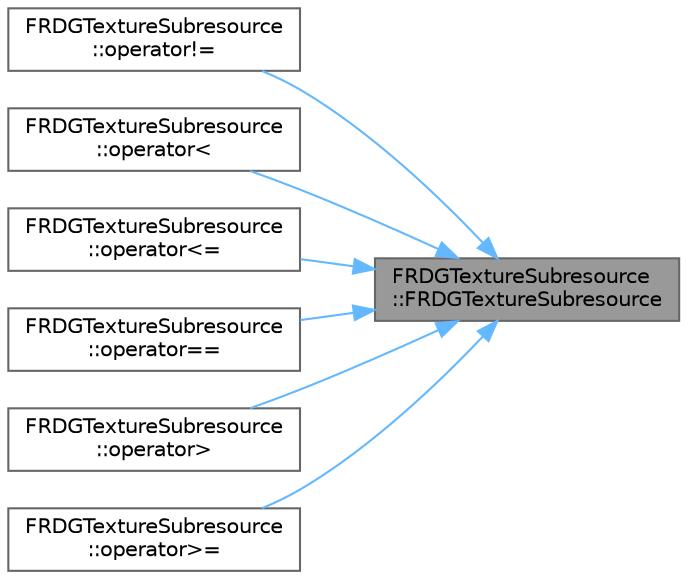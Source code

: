digraph "FRDGTextureSubresource::FRDGTextureSubresource"
{
 // INTERACTIVE_SVG=YES
 // LATEX_PDF_SIZE
  bgcolor="transparent";
  edge [fontname=Helvetica,fontsize=10,labelfontname=Helvetica,labelfontsize=10];
  node [fontname=Helvetica,fontsize=10,shape=box,height=0.2,width=0.4];
  rankdir="RL";
  Node1 [id="Node000001",label="FRDGTextureSubresource\l::FRDGTextureSubresource",height=0.2,width=0.4,color="gray40", fillcolor="grey60", style="filled", fontcolor="black",tooltip=" "];
  Node1 -> Node2 [id="edge1_Node000001_Node000002",dir="back",color="steelblue1",style="solid",tooltip=" "];
  Node2 [id="Node000002",label="FRDGTextureSubresource\l::operator!=",height=0.2,width=0.4,color="grey40", fillcolor="white", style="filled",URL="$df/d25/structFRDGTextureSubresource.html#a70fc2e25cec9fc1137228d4d2e27f755",tooltip=" "];
  Node1 -> Node3 [id="edge2_Node000001_Node000003",dir="back",color="steelblue1",style="solid",tooltip=" "];
  Node3 [id="Node000003",label="FRDGTextureSubresource\l::operator\<",height=0.2,width=0.4,color="grey40", fillcolor="white", style="filled",URL="$df/d25/structFRDGTextureSubresource.html#ac7015f4a68233d34fee29ae5595ea49a",tooltip=" "];
  Node1 -> Node4 [id="edge3_Node000001_Node000004",dir="back",color="steelblue1",style="solid",tooltip=" "];
  Node4 [id="Node000004",label="FRDGTextureSubresource\l::operator\<=",height=0.2,width=0.4,color="grey40", fillcolor="white", style="filled",URL="$df/d25/structFRDGTextureSubresource.html#aaa823a812d5afc8ac344f0351a2e04cf",tooltip=" "];
  Node1 -> Node5 [id="edge4_Node000001_Node000005",dir="back",color="steelblue1",style="solid",tooltip=" "];
  Node5 [id="Node000005",label="FRDGTextureSubresource\l::operator==",height=0.2,width=0.4,color="grey40", fillcolor="white", style="filled",URL="$df/d25/structFRDGTextureSubresource.html#ab4cfddfef464ecc384a6c1b8bc63f39b",tooltip=" "];
  Node1 -> Node6 [id="edge5_Node000001_Node000006",dir="back",color="steelblue1",style="solid",tooltip=" "];
  Node6 [id="Node000006",label="FRDGTextureSubresource\l::operator\>",height=0.2,width=0.4,color="grey40", fillcolor="white", style="filled",URL="$df/d25/structFRDGTextureSubresource.html#a89f3e3b2a6cba85f529300a4d06b5d55",tooltip=" "];
  Node1 -> Node7 [id="edge6_Node000001_Node000007",dir="back",color="steelblue1",style="solid",tooltip=" "];
  Node7 [id="Node000007",label="FRDGTextureSubresource\l::operator\>=",height=0.2,width=0.4,color="grey40", fillcolor="white", style="filled",URL="$df/d25/structFRDGTextureSubresource.html#afbd541d2e7d663a292b4906dc6e6cc5f",tooltip=" "];
}
